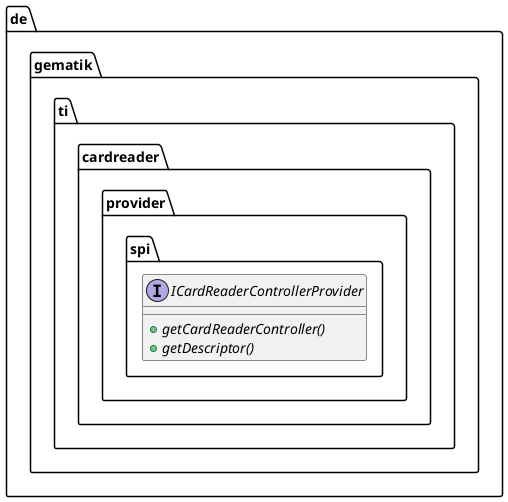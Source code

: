 @startuml



  namespace de.gematik.ti.cardreader.provider.spi {
    interface de.gematik.ti.cardreader.provider.spi.ICardReaderControllerProvider {
        {abstract} + getCardReaderController()
        {abstract} + getDescriptor()
    }
  }
  










@enduml
